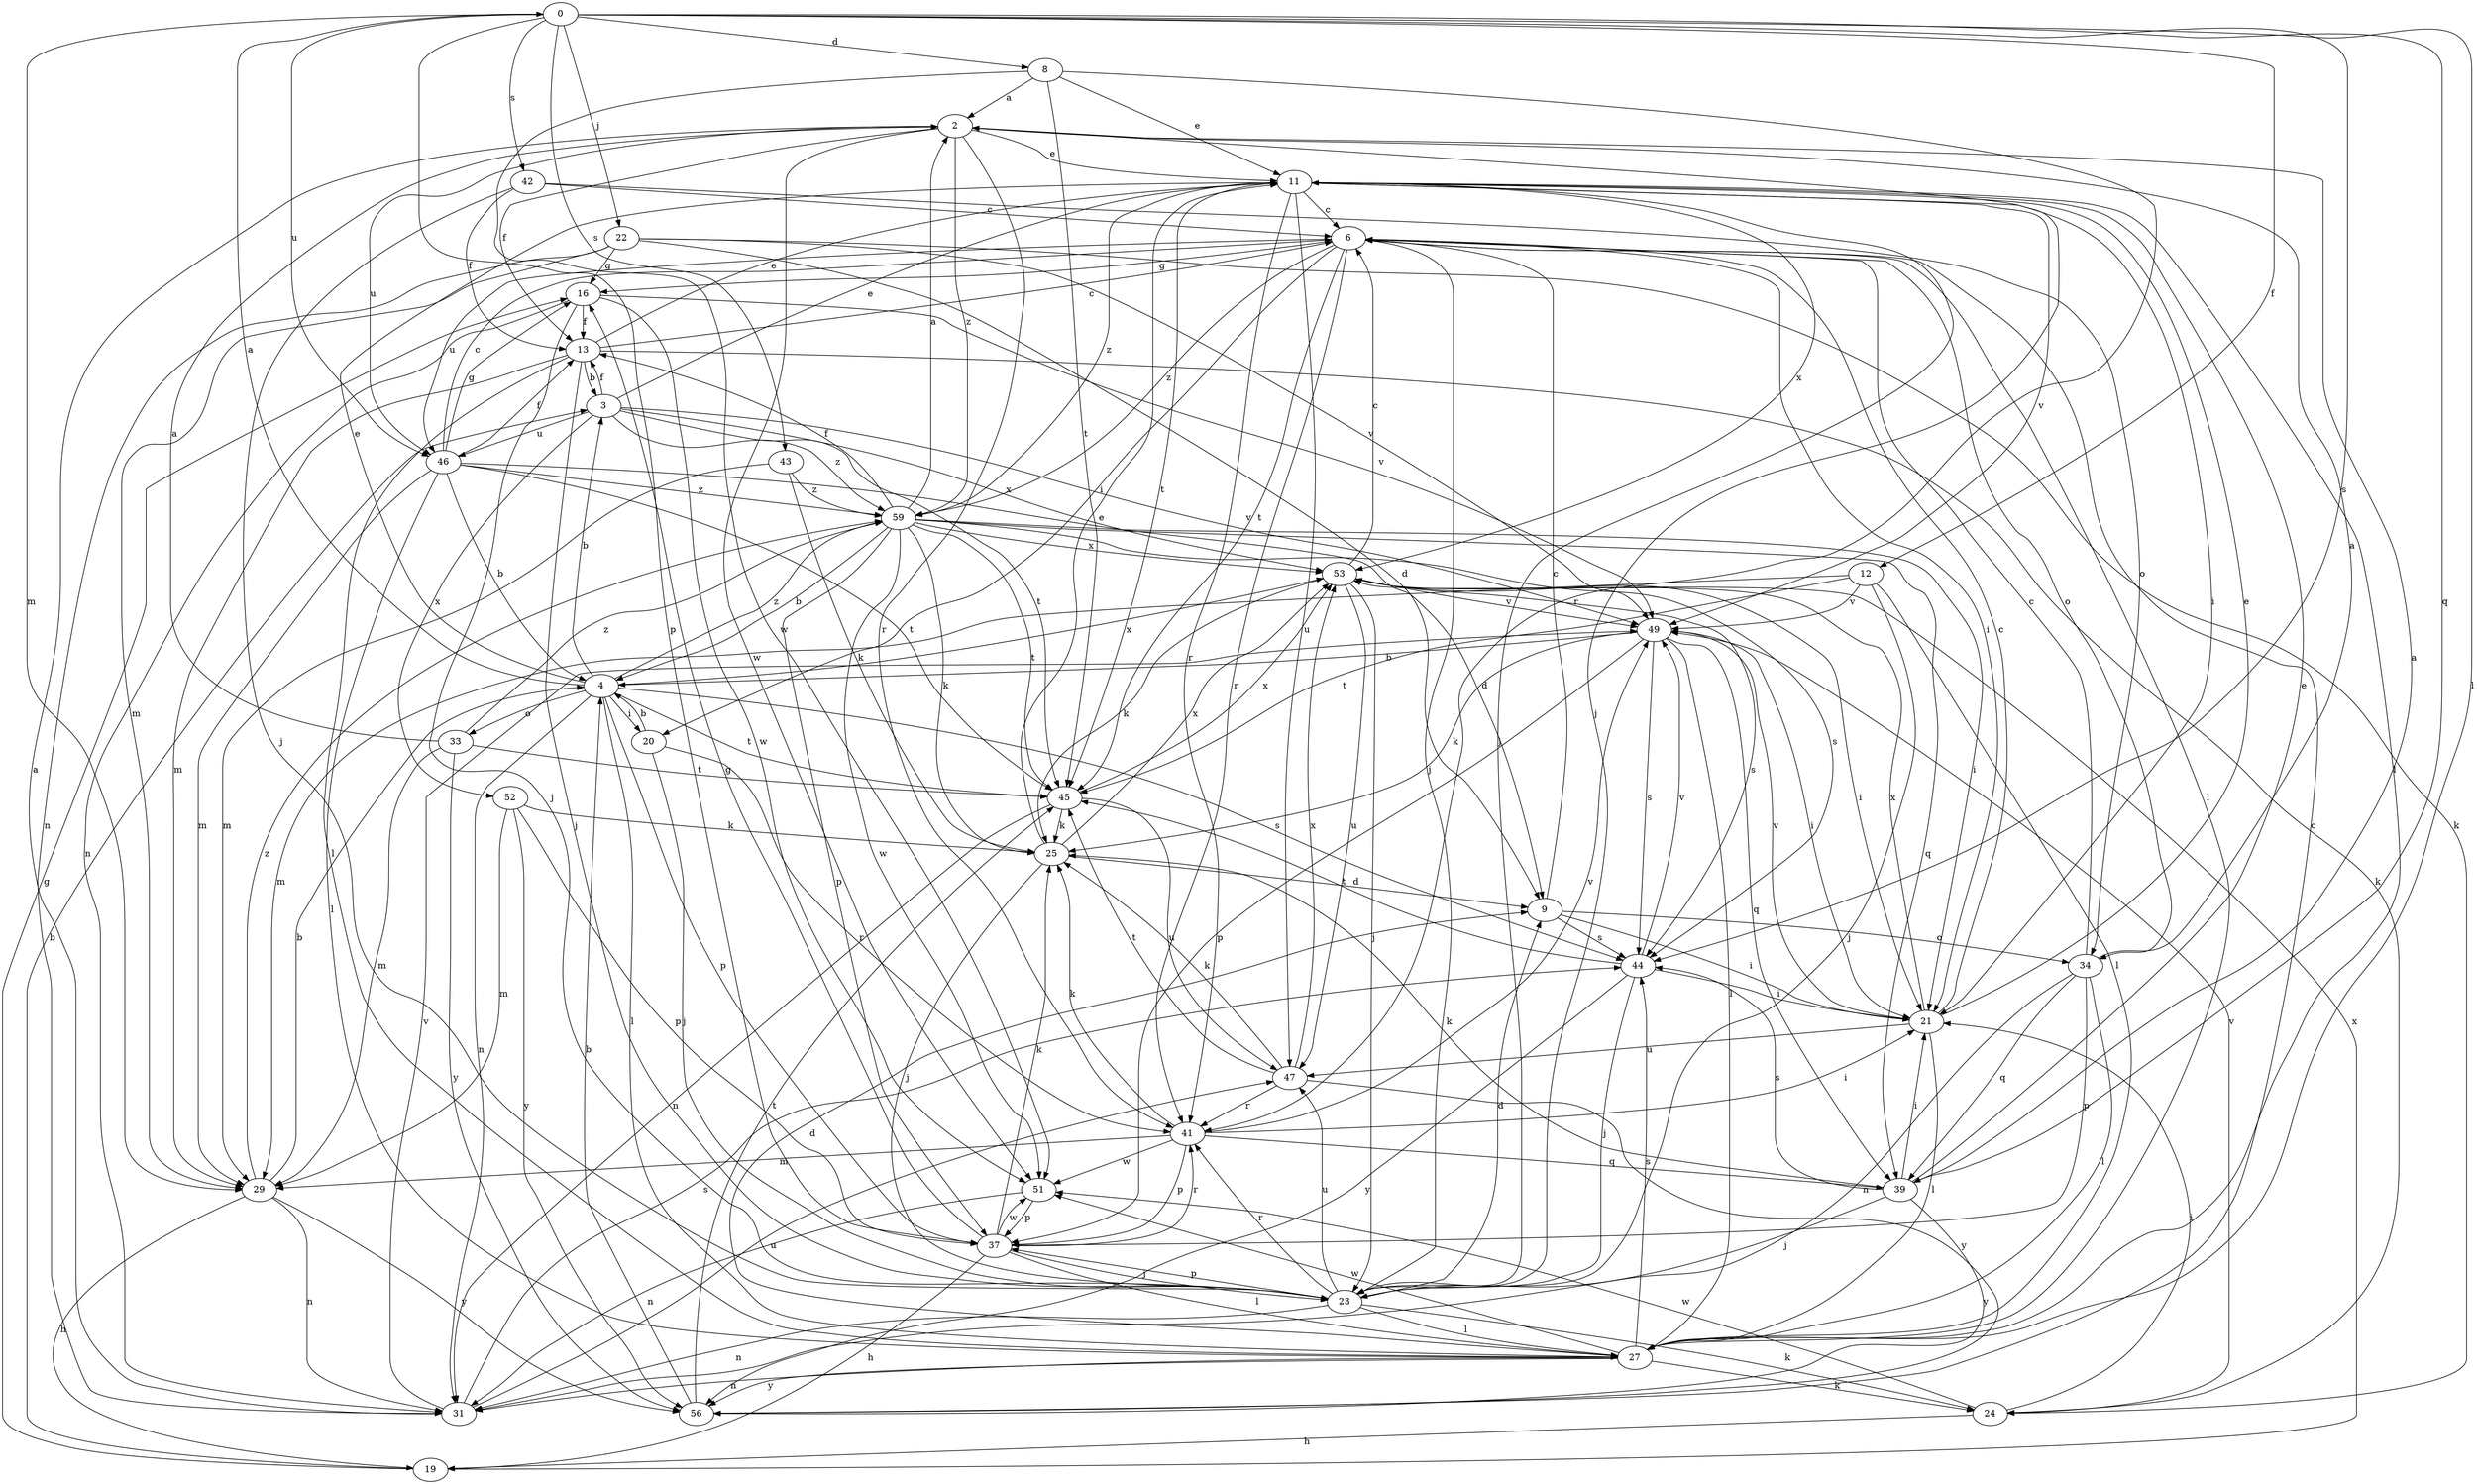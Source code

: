 strict digraph  {
0;
2;
3;
4;
6;
8;
9;
11;
12;
13;
16;
19;
20;
21;
22;
23;
24;
25;
27;
29;
31;
33;
34;
37;
39;
41;
42;
43;
44;
45;
46;
47;
49;
51;
52;
53;
56;
59;
0 -> 8  [label=d];
0 -> 12  [label=f];
0 -> 22  [label=j];
0 -> 27  [label=l];
0 -> 29  [label=m];
0 -> 37  [label=p];
0 -> 39  [label=q];
0 -> 42  [label=s];
0 -> 43  [label=s];
0 -> 44  [label=s];
0 -> 46  [label=u];
2 -> 11  [label=e];
2 -> 13  [label=f];
2 -> 23  [label=j];
2 -> 41  [label=r];
2 -> 46  [label=u];
2 -> 51  [label=w];
2 -> 59  [label=z];
3 -> 11  [label=e];
3 -> 13  [label=f];
3 -> 45  [label=t];
3 -> 46  [label=u];
3 -> 49  [label=v];
3 -> 52  [label=x];
3 -> 53  [label=x];
3 -> 59  [label=z];
4 -> 0  [label=a];
4 -> 3  [label=b];
4 -> 11  [label=e];
4 -> 20  [label=i];
4 -> 27  [label=l];
4 -> 31  [label=n];
4 -> 33  [label=o];
4 -> 37  [label=p];
4 -> 44  [label=s];
4 -> 45  [label=t];
4 -> 53  [label=x];
4 -> 59  [label=z];
6 -> 16  [label=g];
6 -> 20  [label=i];
6 -> 21  [label=i];
6 -> 23  [label=j];
6 -> 27  [label=l];
6 -> 34  [label=o];
6 -> 41  [label=r];
6 -> 45  [label=t];
6 -> 46  [label=u];
6 -> 59  [label=z];
8 -> 2  [label=a];
8 -> 11  [label=e];
8 -> 41  [label=r];
8 -> 45  [label=t];
8 -> 51  [label=w];
9 -> 6  [label=c];
9 -> 21  [label=i];
9 -> 34  [label=o];
9 -> 44  [label=s];
11 -> 6  [label=c];
11 -> 21  [label=i];
11 -> 23  [label=j];
11 -> 27  [label=l];
11 -> 41  [label=r];
11 -> 45  [label=t];
11 -> 47  [label=u];
11 -> 49  [label=v];
11 -> 53  [label=x];
11 -> 59  [label=z];
12 -> 23  [label=j];
12 -> 27  [label=l];
12 -> 29  [label=m];
12 -> 45  [label=t];
12 -> 49  [label=v];
13 -> 3  [label=b];
13 -> 6  [label=c];
13 -> 11  [label=e];
13 -> 23  [label=j];
13 -> 24  [label=k];
13 -> 27  [label=l];
13 -> 29  [label=m];
16 -> 13  [label=f];
16 -> 23  [label=j];
16 -> 31  [label=n];
16 -> 49  [label=v];
16 -> 51  [label=w];
19 -> 3  [label=b];
19 -> 16  [label=g];
19 -> 53  [label=x];
20 -> 4  [label=b];
20 -> 23  [label=j];
20 -> 41  [label=r];
21 -> 6  [label=c];
21 -> 11  [label=e];
21 -> 27  [label=l];
21 -> 47  [label=u];
21 -> 49  [label=v];
21 -> 53  [label=x];
22 -> 9  [label=d];
22 -> 16  [label=g];
22 -> 24  [label=k];
22 -> 29  [label=m];
22 -> 31  [label=n];
22 -> 49  [label=v];
23 -> 9  [label=d];
23 -> 24  [label=k];
23 -> 27  [label=l];
23 -> 31  [label=n];
23 -> 37  [label=p];
23 -> 41  [label=r];
23 -> 47  [label=u];
24 -> 19  [label=h];
24 -> 21  [label=i];
24 -> 49  [label=v];
24 -> 51  [label=w];
25 -> 9  [label=d];
25 -> 11  [label=e];
25 -> 23  [label=j];
25 -> 53  [label=x];
27 -> 9  [label=d];
27 -> 24  [label=k];
27 -> 31  [label=n];
27 -> 44  [label=s];
27 -> 51  [label=w];
27 -> 56  [label=y];
29 -> 4  [label=b];
29 -> 19  [label=h];
29 -> 31  [label=n];
29 -> 56  [label=y];
29 -> 59  [label=z];
31 -> 2  [label=a];
31 -> 44  [label=s];
31 -> 47  [label=u];
31 -> 49  [label=v];
33 -> 2  [label=a];
33 -> 29  [label=m];
33 -> 45  [label=t];
33 -> 56  [label=y];
33 -> 59  [label=z];
34 -> 2  [label=a];
34 -> 6  [label=c];
34 -> 27  [label=l];
34 -> 31  [label=n];
34 -> 37  [label=p];
34 -> 39  [label=q];
37 -> 16  [label=g];
37 -> 19  [label=h];
37 -> 23  [label=j];
37 -> 25  [label=k];
37 -> 27  [label=l];
37 -> 41  [label=r];
37 -> 51  [label=w];
39 -> 2  [label=a];
39 -> 11  [label=e];
39 -> 21  [label=i];
39 -> 23  [label=j];
39 -> 25  [label=k];
39 -> 44  [label=s];
39 -> 56  [label=y];
41 -> 21  [label=i];
41 -> 25  [label=k];
41 -> 29  [label=m];
41 -> 37  [label=p];
41 -> 39  [label=q];
41 -> 49  [label=v];
41 -> 51  [label=w];
42 -> 6  [label=c];
42 -> 13  [label=f];
42 -> 23  [label=j];
42 -> 34  [label=o];
43 -> 25  [label=k];
43 -> 29  [label=m];
43 -> 59  [label=z];
44 -> 21  [label=i];
44 -> 23  [label=j];
44 -> 45  [label=t];
44 -> 49  [label=v];
44 -> 56  [label=y];
45 -> 25  [label=k];
45 -> 31  [label=n];
45 -> 47  [label=u];
45 -> 53  [label=x];
46 -> 4  [label=b];
46 -> 6  [label=c];
46 -> 9  [label=d];
46 -> 13  [label=f];
46 -> 16  [label=g];
46 -> 27  [label=l];
46 -> 29  [label=m];
46 -> 45  [label=t];
46 -> 59  [label=z];
47 -> 25  [label=k];
47 -> 41  [label=r];
47 -> 45  [label=t];
47 -> 53  [label=x];
47 -> 56  [label=y];
49 -> 4  [label=b];
49 -> 21  [label=i];
49 -> 25  [label=k];
49 -> 27  [label=l];
49 -> 37  [label=p];
49 -> 39  [label=q];
49 -> 44  [label=s];
51 -> 31  [label=n];
51 -> 37  [label=p];
52 -> 25  [label=k];
52 -> 29  [label=m];
52 -> 37  [label=p];
52 -> 56  [label=y];
53 -> 6  [label=c];
53 -> 21  [label=i];
53 -> 23  [label=j];
53 -> 25  [label=k];
53 -> 44  [label=s];
53 -> 47  [label=u];
53 -> 49  [label=v];
56 -> 4  [label=b];
56 -> 6  [label=c];
56 -> 45  [label=t];
59 -> 2  [label=a];
59 -> 4  [label=b];
59 -> 13  [label=f];
59 -> 21  [label=i];
59 -> 25  [label=k];
59 -> 37  [label=p];
59 -> 39  [label=q];
59 -> 44  [label=s];
59 -> 45  [label=t];
59 -> 51  [label=w];
59 -> 53  [label=x];
}
